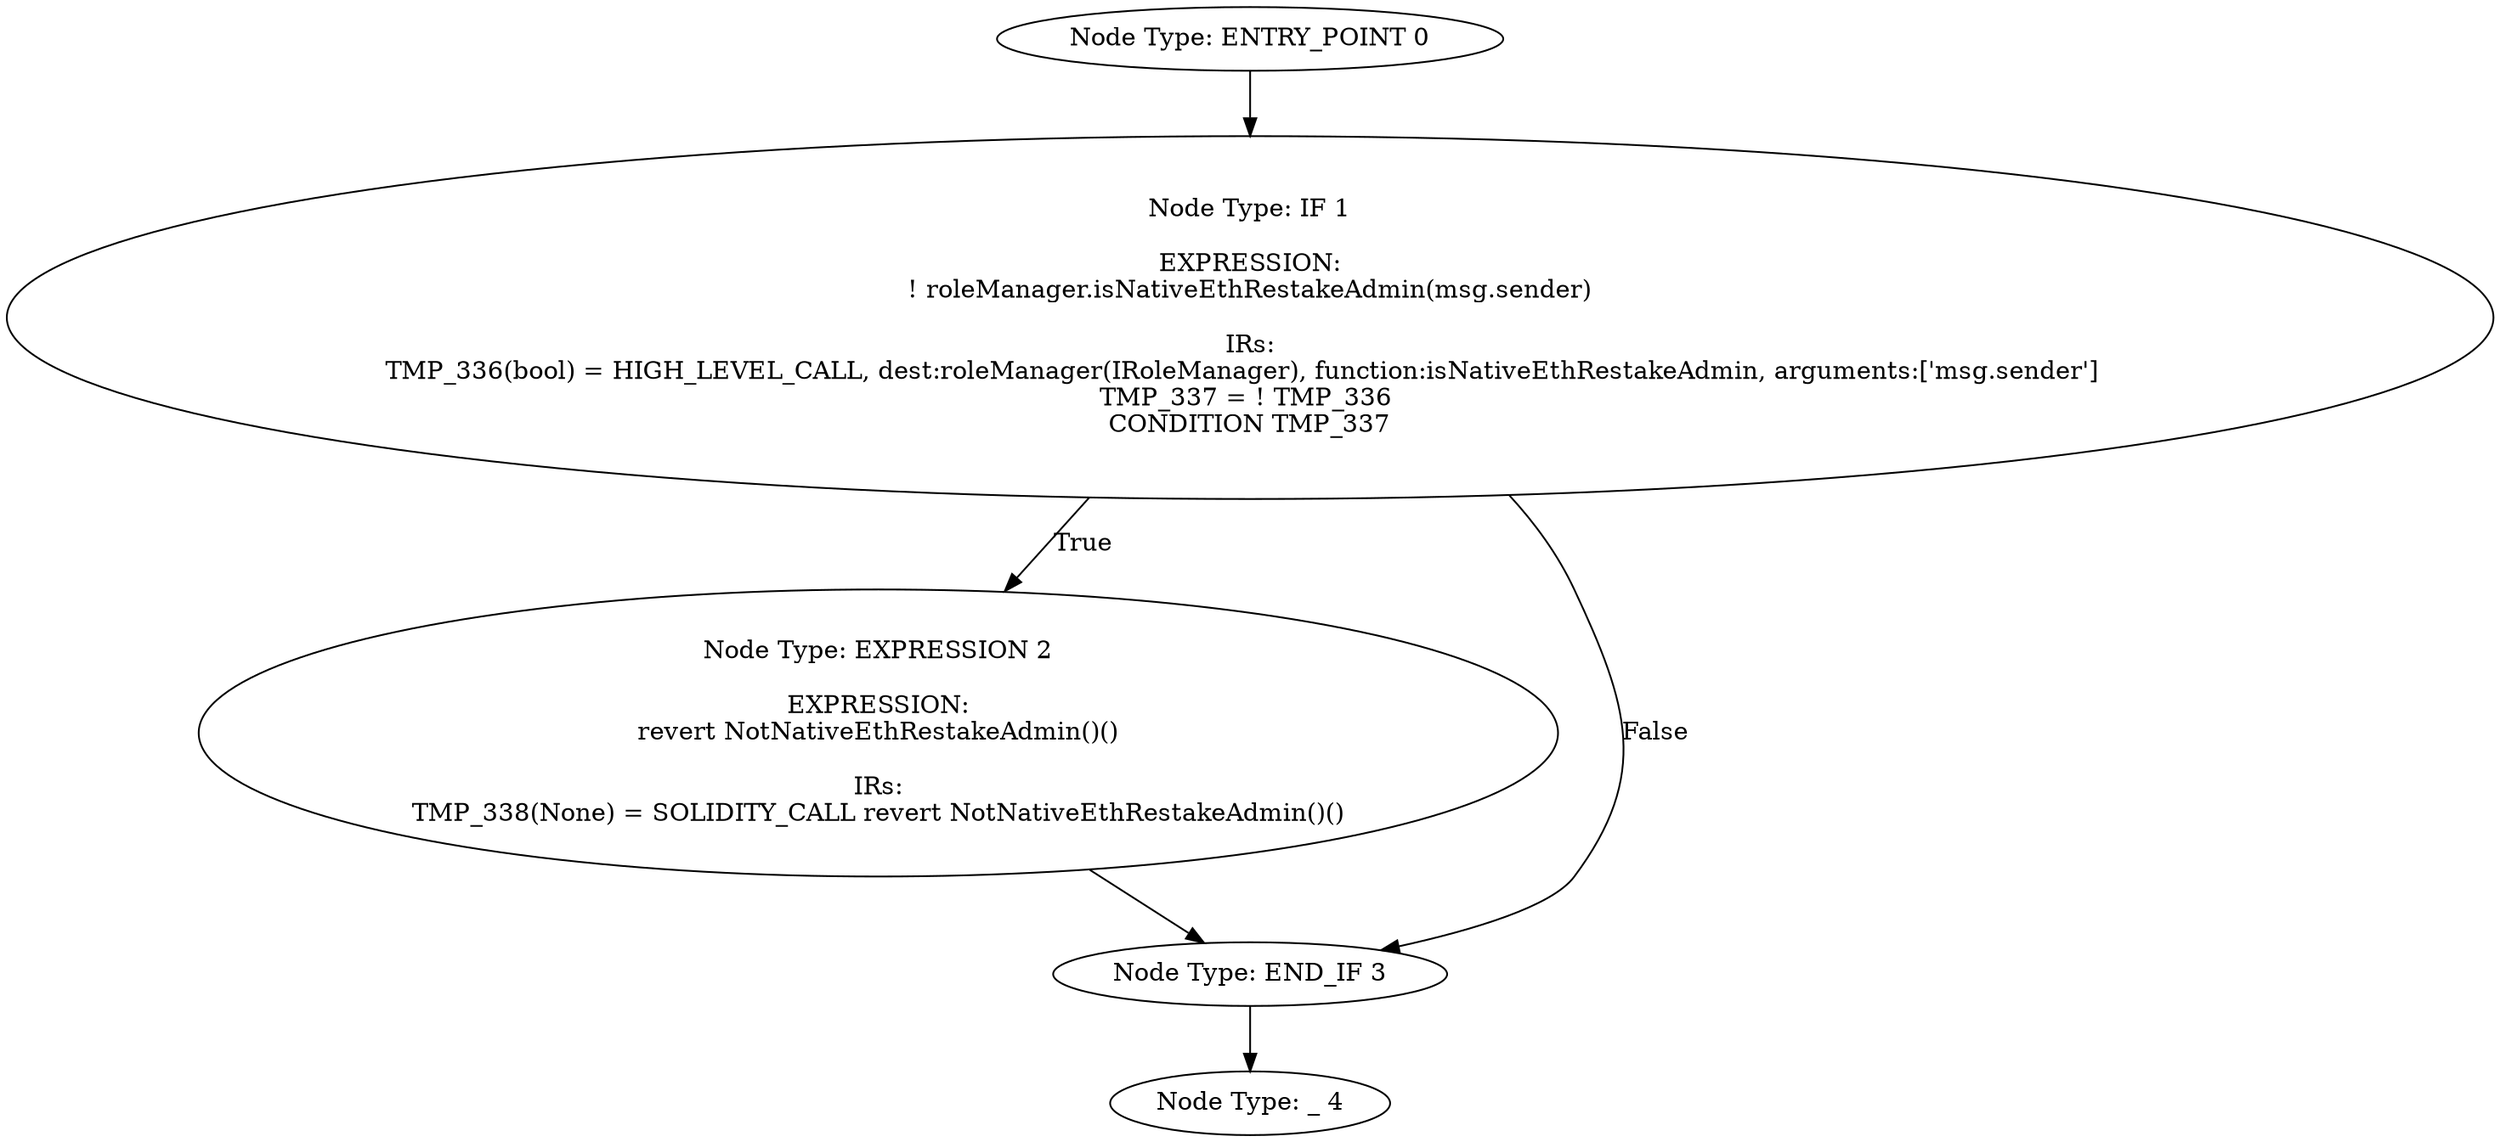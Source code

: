 digraph{
0[label="Node Type: ENTRY_POINT 0
"];
0->1;
1[label="Node Type: IF 1

EXPRESSION:
! roleManager.isNativeEthRestakeAdmin(msg.sender)

IRs:
TMP_336(bool) = HIGH_LEVEL_CALL, dest:roleManager(IRoleManager), function:isNativeEthRestakeAdmin, arguments:['msg.sender']  
TMP_337 = ! TMP_336 
CONDITION TMP_337"];
1->2[label="True"];
1->3[label="False"];
2[label="Node Type: EXPRESSION 2

EXPRESSION:
revert NotNativeEthRestakeAdmin()()

IRs:
TMP_338(None) = SOLIDITY_CALL revert NotNativeEthRestakeAdmin()()"];
2->3;
3[label="Node Type: END_IF 3
"];
3->4;
4[label="Node Type: _ 4
"];
}
